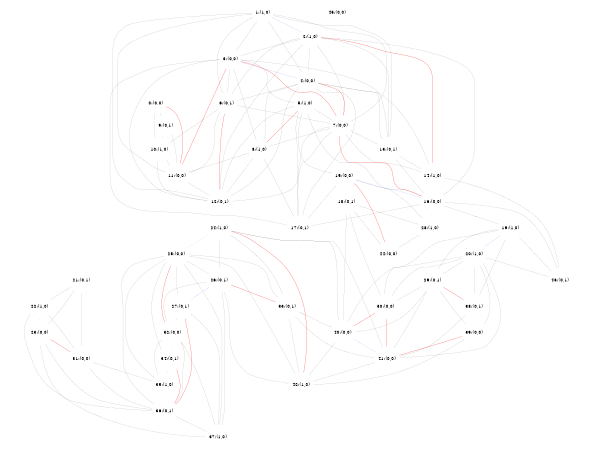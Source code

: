 graph D { 
  randir = LR
  size="4, 3"
  ratio="fill"
  edge[style="bold",fontsize=200]
  node[shape="circle",fontsize=200]
  0[shape="circle",label="0:(0,0)"]
  1[shape="circle",label="1:(1,0)"]
  2[shape="circle",label="2:(1,0)"]
  3[shape="circle",label="3:(0,0)"]
  4[shape="circle",label="4:(0,0)"]
  5[shape="circle",label="5:(1,0)"]
  6[shape="circle",label="6:(0,1)"]
  7[shape="circle",label="7:(0,0)"]
  8[shape="circle",label="8:(1,0)"]
  9[shape="circle",label="9:(0,1)"]
  10[shape="circle",label="10:(1,0)"]
  11[shape="circle",label="11:(0,0)"]
  12[shape="circle",label="12:(0,1)"]
  13[shape="circle",label="13:(0,1)"]
  14[shape="circle",label="14:(1,0)"]
  15[shape="circle",label="15:(0,0)"]
  16[shape="circle",label="16:(0,0)"]
  17[shape="circle",label="17:(0,1)"]
  18[shape="circle",label="18:(0,1)"]
  19[shape="circle",label="19:(1,0)"]
  20[shape="circle",label="20:(1,0)"]
  21[shape="circle",label="21:(0,1)"]
  22[shape="circle",label="22:(1,0)"]
  23[shape="circle",label="23:(0,0)"]
  24[shape="circle",label="24:(1,0)"]
  25[shape="circle",label="25:(0,0)"]
  26[shape="circle",label="26:(0,1)"]
  27[shape="circle",label="27:(0,1)"]
  28[shape="circle",label="28:(1,0)"]
  29[shape="circle",label="29:(0,1)"]
  30[shape="circle",label="30:(0,0)"]
  31[shape="circle",label="31:(0,0)"]
  32[shape="circle",label="32:(0,0)"]
  33[shape="circle",label="33:(0,1)"]
  34[shape="circle",label="34:(0,1)"]
  35[shape="circle",label="35:(1,0)"]
  36[shape="circle",label="36:(0,1)"]
  37[shape="circle",label="37:(1,0)"]
  38[shape="circle",label="38:(0,1)"]
  39[shape="circle",label="39:(0,0)"]
  40[shape="circle",label="40:(0,0)"]
  41[shape="circle",label="41:(0,0)"]
  42[shape="circle",label="42:(1,0)"]
  43[shape="circle",label="43:(0,1)"]
  44[shape="circle",label="44:(0,0)"]
  45[shape="circle",label="45:(0,0)"]
  0--9[color="black",style="solid",penwidth=3]
  0--10[color="black",style="solid",penwidth=3]
  0--11[color="red",style="solid",penwidth=9]
  1--3[color="black",style="solid",penwidth=3]
  1--4[color="black",style="solid",penwidth=3]
  1--6[color="black",style="solid",penwidth=3]
  1--7[color="black",style="solid",penwidth=3]
  1--11[color="black",style="solid",penwidth=3]
  1--12[color="black",style="solid",penwidth=3]
  1--13[color="black",style="solid",penwidth=3]
  2--3[color="black",style="solid",penwidth=3]
  2--4[color="black",style="solid",penwidth=3]
  2--6[color="black",style="solid",penwidth=3]
  2--7[color="black",style="solid",penwidth=3]
  2--12[color="black",style="solid",penwidth=3]
  2--13[color="black",style="solid",penwidth=3]
  2--14[color="red",style="solid",penwidth=9]
  2--16[color="black",style="solid",penwidth=3]
  3--5[color="black",style="solid",penwidth=3]
  3--6[color="black",style="solid",penwidth=3]
  3--7[color="red",style="solid",penwidth=9]
  3--8[color="black",style="solid",penwidth=3]
  3--11[color="red",style="solid",penwidth=9]
  3--12[color="black",style="solid",penwidth=3]
  3--13[color="black",style="solid",penwidth=3]
  3--17[color="black",style="solid",penwidth=3]
  4--5[color="black",style="solid",penwidth=3]
  4--6[color="black",style="solid",penwidth=3]
  4--7[color="red",style="solid",penwidth=9]
  4--8[color="black",style="solid",penwidth=3]
  4--12[color="black",style="solid",penwidth=3]
  4--13[color="black",style="solid",penwidth=3]
  4--14[color="black",style="solid",penwidth=3]
  4--17[color="black",style="solid",penwidth=3]
  5--7[color="black",style="solid",penwidth=3]
  5--8[color="red",style="solid",penwidth=9]
  5--12[color="black",style="solid",penwidth=3]
  5--15[color="black",style="solid",penwidth=3]
  5--16[color="black",style="solid",penwidth=3]
  5--17[color="black",style="solid",penwidth=3]
  6--7[color="black",style="solid",penwidth=3]
  6--10[color="black",style="solid",penwidth=3]
  6--11[color="black",style="solid",penwidth=3]
  6--12[color="red",style="solid",penwidth=9]
  7--8[color="black",style="solid",penwidth=3]
  7--12[color="black",style="solid",penwidth=3]
  7--13[color="black",style="solid",penwidth=3]
  7--14[color="black",style="solid",penwidth=3]
  7--16[color="red",style="solid",penwidth=9]
  7--17[color="black",style="solid",penwidth=3]
  8--11[color="black",style="solid",penwidth=3]
  8--12[color="black",style="solid",penwidth=3]
  8--17[color="black",style="solid",penwidth=3]
  9--10[color="black",style="solid",penwidth=3]
  9--11[color="black",style="solid",penwidth=3]
  10--11[color="black",style="solid",penwidth=3]
  10--12[color="black",style="solid",penwidth=3]
  11--12[color="black",style="solid",penwidth=3]
  13--14[color="black",style="solid",penwidth=3]
  13--16[color="black",style="solid",penwidth=3]
  14--16[color="black",style="solid",penwidth=3]
  14--43[color="black",style="solid",penwidth=3]
  15--17[color="black",style="solid",penwidth=3]
  15--28[color="black",style="solid",penwidth=3]
  15--44[color="red",style="solid",penwidth=9]
  16--17[color="black",style="solid",penwidth=3]
  16--19[color="black",style="solid",penwidth=3]
  16--28[color="black",style="solid",penwidth=3]
  16--43[color="black",style="solid",penwidth=3]
  18--28[color="black",style="solid",penwidth=3]
  18--30[color="black",style="solid",penwidth=3]
  18--40[color="black",style="solid",penwidth=3]
  18--44[color="black",style="solid",penwidth=3]
  19--29[color="black",style="solid",penwidth=3]
  19--30[color="black",style="solid",penwidth=3]
  19--38[color="black",style="solid",penwidth=3]
  19--43[color="black",style="solid",penwidth=3]
  20--29[color="black",style="solid",penwidth=3]
  20--30[color="black",style="solid",penwidth=3]
  20--38[color="black",style="solid",penwidth=3]
  20--39[color="black",style="solid",penwidth=3]
  20--40[color="black",style="solid",penwidth=3]
  20--41[color="black",style="solid",penwidth=3]
  20--43[color="black",style="solid",penwidth=3]
  21--22[color="black",style="solid",penwidth=3]
  21--23[color="black",style="solid",penwidth=3]
  21--31[color="black",style="solid",penwidth=3]
  22--23[color="black",style="solid",penwidth=3]
  22--31[color="black",style="solid",penwidth=3]
  22--36[color="black",style="solid",penwidth=3]
  23--31[color="red",style="solid",penwidth=9]
  23--36[color="black",style="solid",penwidth=3]
  23--37[color="black",style="solid",penwidth=3]
  24--26[color="black",style="solid",penwidth=3]
  24--33[color="black",style="solid",penwidth=3]
  24--40[color="black",style="solid",penwidth=3]
  24--41[color="black",style="solid",penwidth=3]
  24--42[color="red",style="solid",penwidth=9]
  25--26[color="black",style="solid",penwidth=3]
  25--27[color="black",style="solid",penwidth=3]
  25--32[color="red",style="solid",penwidth=9]
  25--33[color="black",style="solid",penwidth=3]
  25--34[color="black",style="solid",penwidth=3]
  25--35[color="black",style="solid",penwidth=3]
  25--36[color="black",style="solid",penwidth=3]
  25--37[color="black",style="solid",penwidth=3]
  25--42[color="black",style="solid",penwidth=3]
  26--32[color="black",style="solid",penwidth=3]
  26--33[color="red",style="solid",penwidth=9]
  26--37[color="black",style="solid",penwidth=3]
  26--42[color="black",style="solid",penwidth=3]
  27--32[color="black",style="solid",penwidth=3]
  27--36[color="red",style="solid",penwidth=9]
  27--37[color="black",style="solid",penwidth=3]
  28--44[color="black",style="solid",penwidth=3]
  29--30[color="black",style="solid",penwidth=3]
  29--38[color="red",style="solid",penwidth=9]
  29--39[color="black",style="solid",penwidth=3]
  29--40[color="black",style="solid",penwidth=3]
  29--41[color="black",style="solid",penwidth=3]
  30--40[color="red",style="solid",penwidth=9]
  30--41[color="red",style="solid",penwidth=9]
  31--35[color="black",style="solid",penwidth=3]
  31--36[color="black",style="solid",penwidth=3]
  32--34[color="black",style="solid",penwidth=3]
  32--35[color="black",style="solid",penwidth=3]
  32--36[color="black",style="solid",penwidth=3]
  32--37[color="black",style="solid",penwidth=3]
  33--40[color="black",style="solid",penwidth=3]
  33--41[color="black",style="solid",penwidth=3]
  33--42[color="black",style="solid",penwidth=3]
  34--35[color="black",style="solid",penwidth=3]
  34--36[color="red",style="solid",penwidth=9]
  35--36[color="black",style="solid",penwidth=3]
  36--37[color="black",style="solid",penwidth=3]
  38--39[color="black",style="solid",penwidth=3]
  38--41[color="black",style="solid",penwidth=3]
  39--41[color="red",style="solid",penwidth=9]
  39--42[color="black",style="solid",penwidth=3]
  40--42[color="black",style="solid",penwidth=3]
  41--42[color="black",style="solid",penwidth=3]
  1--2[color="blue",style="solid",penwidth=3]
  3--4[color="blue",style="solid",penwidth=3]
  15--16[color="blue",style="solid",penwidth=3]
  19--20[color="blue",style="solid",penwidth=3]
  24--25[color="blue",style="dashed",penwidth=3]
  26--27[color="blue",style="solid",penwidth=3]
  40--41[color="blue",style="solid",penwidth=3]
}
